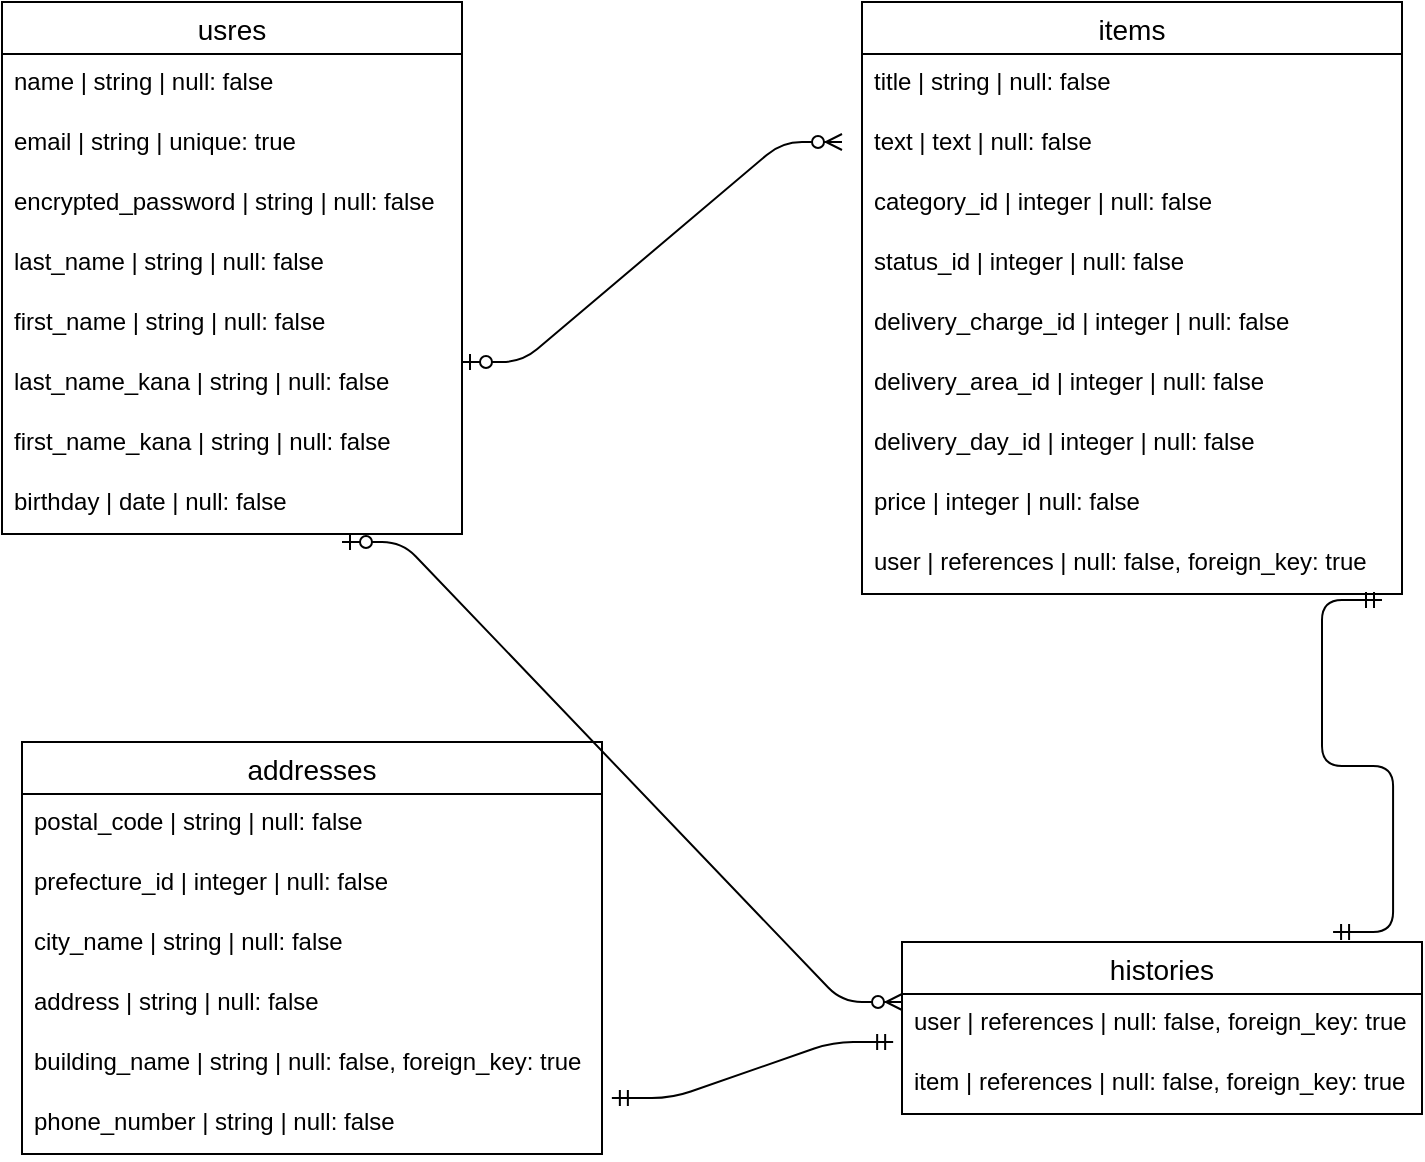<mxfile>
    <diagram id="VVi1pHS5RNQx5nSF3aWT" name="ページ1">
        <mxGraphModel dx="695" dy="559" grid="1" gridSize="10" guides="1" tooltips="1" connect="1" arrows="1" fold="1" page="1" pageScale="1" pageWidth="827" pageHeight="1169" math="0" shadow="0">
            <root>
                <mxCell id="0"/>
                <mxCell id="1" parent="0"/>
                <mxCell id="141" value="items" style="swimlane;fontStyle=0;childLayout=stackLayout;horizontal=1;startSize=26;horizontalStack=0;resizeParent=1;resizeParentMax=0;resizeLast=0;collapsible=1;marginBottom=0;align=center;fontSize=14;" vertex="1" parent="1">
                    <mxGeometry x="470" y="40" width="270" height="296" as="geometry"/>
                </mxCell>
                <mxCell id="142" value="title               | string     | null: false    " style="text;strokeColor=none;fillColor=none;spacingLeft=4;spacingRight=4;overflow=hidden;rotatable=0;points=[[0,0.5],[1,0.5]];portConstraint=eastwest;fontSize=12;" vertex="1" parent="141">
                    <mxGeometry y="26" width="270" height="30" as="geometry"/>
                </mxCell>
                <mxCell id="143" value="text                | text       | null: false " style="text;strokeColor=none;fillColor=none;spacingLeft=4;spacingRight=4;overflow=hidden;rotatable=0;points=[[0,0.5],[1,0.5]];portConstraint=eastwest;fontSize=12;" vertex="1" parent="141">
                    <mxGeometry y="56" width="270" height="30" as="geometry"/>
                </mxCell>
                <mxCell id="170" value="category_id         | integer    | null: false" style="text;strokeColor=none;fillColor=none;spacingLeft=4;spacingRight=4;overflow=hidden;rotatable=0;points=[[0,0.5],[1,0.5]];portConstraint=eastwest;fontSize=12;" vertex="1" parent="141">
                    <mxGeometry y="86" width="270" height="30" as="geometry"/>
                </mxCell>
                <mxCell id="172" value="status_id           | integer    | null: false " style="text;strokeColor=none;fillColor=none;spacingLeft=4;spacingRight=4;overflow=hidden;rotatable=0;points=[[0,0.5],[1,0.5]];portConstraint=eastwest;fontSize=12;" vertex="1" parent="141">
                    <mxGeometry y="116" width="270" height="30" as="geometry"/>
                </mxCell>
                <mxCell id="171" value="delivery_charge_id  | integer    | null: false" style="text;strokeColor=none;fillColor=none;spacingLeft=4;spacingRight=4;overflow=hidden;rotatable=0;points=[[0,0.5],[1,0.5]];portConstraint=eastwest;fontSize=12;" vertex="1" parent="141">
                    <mxGeometry y="146" width="270" height="30" as="geometry"/>
                </mxCell>
                <mxCell id="173" value="delivery_area_id    | integer    | null: false  " style="text;strokeColor=none;fillColor=none;spacingLeft=4;spacingRight=4;overflow=hidden;rotatable=0;points=[[0,0.5],[1,0.5]];portConstraint=eastwest;fontSize=12;" vertex="1" parent="141">
                    <mxGeometry y="176" width="270" height="30" as="geometry"/>
                </mxCell>
                <mxCell id="174" value="delivery_day_id    | integer    | null: false " style="text;strokeColor=none;fillColor=none;spacingLeft=4;spacingRight=4;overflow=hidden;rotatable=0;points=[[0,0.5],[1,0.5]];portConstraint=eastwest;fontSize=12;" vertex="1" parent="141">
                    <mxGeometry y="206" width="270" height="30" as="geometry"/>
                </mxCell>
                <mxCell id="175" value="price               | integer    | null: false " style="text;strokeColor=none;fillColor=none;spacingLeft=4;spacingRight=4;overflow=hidden;rotatable=0;points=[[0,0.5],[1,0.5]];portConstraint=eastwest;fontSize=12;" vertex="1" parent="141">
                    <mxGeometry y="236" width="270" height="30" as="geometry"/>
                </mxCell>
                <mxCell id="144" value="user                | references | null: false, foreign_key: true " style="text;strokeColor=none;fillColor=none;spacingLeft=4;spacingRight=4;overflow=hidden;rotatable=0;points=[[0,0.5],[1,0.5]];portConstraint=eastwest;fontSize=12;" vertex="1" parent="141">
                    <mxGeometry y="266" width="270" height="30" as="geometry"/>
                </mxCell>
                <mxCell id="145" value="addresses " style="swimlane;fontStyle=0;childLayout=stackLayout;horizontal=1;startSize=26;horizontalStack=0;resizeParent=1;resizeParentMax=0;resizeLast=0;collapsible=1;marginBottom=0;align=center;fontSize=14;" vertex="1" parent="1">
                    <mxGeometry x="50" y="410" width="290" height="206" as="geometry"/>
                </mxCell>
                <mxCell id="146" value="postal_code         | string  | null: false" style="text;strokeColor=none;fillColor=none;spacingLeft=4;spacingRight=4;overflow=hidden;rotatable=0;points=[[0,0.5],[1,0.5]];portConstraint=eastwest;fontSize=12;" vertex="1" parent="145">
                    <mxGeometry y="26" width="290" height="30" as="geometry"/>
                </mxCell>
                <mxCell id="147" value="prefecture_id       | integer | null: false " style="text;strokeColor=none;fillColor=none;spacingLeft=4;spacingRight=4;overflow=hidden;rotatable=0;points=[[0,0.5],[1,0.5]];portConstraint=eastwest;fontSize=12;" vertex="1" parent="145">
                    <mxGeometry y="56" width="290" height="30" as="geometry"/>
                </mxCell>
                <mxCell id="148" value="city_name           | string  | null: false" style="text;strokeColor=none;fillColor=none;spacingLeft=4;spacingRight=4;overflow=hidden;rotatable=0;points=[[0,0.5],[1,0.5]];portConstraint=eastwest;fontSize=12;" vertex="1" parent="145">
                    <mxGeometry y="86" width="290" height="30" as="geometry"/>
                </mxCell>
                <mxCell id="180" value="address             | string  | null: false" style="text;strokeColor=none;fillColor=none;spacingLeft=4;spacingRight=4;overflow=hidden;rotatable=0;points=[[0,0.5],[1,0.5]];portConstraint=eastwest;fontSize=12;" vertex="1" parent="145">
                    <mxGeometry y="116" width="290" height="30" as="geometry"/>
                </mxCell>
                <mxCell id="181" value="building_name       | string  | null: false, foreign_key: true " style="text;strokeColor=none;fillColor=none;spacingLeft=4;spacingRight=4;overflow=hidden;rotatable=0;points=[[0,0.5],[1,0.5]];portConstraint=eastwest;fontSize=12;" vertex="1" parent="145">
                    <mxGeometry y="146" width="290" height="30" as="geometry"/>
                </mxCell>
                <mxCell id="182" value="phone_number        | string  | null: false " style="text;strokeColor=none;fillColor=none;spacingLeft=4;spacingRight=4;overflow=hidden;rotatable=0;points=[[0,0.5],[1,0.5]];portConstraint=eastwest;fontSize=12;" vertex="1" parent="145">
                    <mxGeometry y="176" width="290" height="30" as="geometry"/>
                </mxCell>
                <mxCell id="149" value="histories" style="swimlane;fontStyle=0;childLayout=stackLayout;horizontal=1;startSize=26;horizontalStack=0;resizeParent=1;resizeParentMax=0;resizeLast=0;collapsible=1;marginBottom=0;align=center;fontSize=14;" vertex="1" parent="1">
                    <mxGeometry x="490" y="510" width="260" height="86" as="geometry"/>
                </mxCell>
                <mxCell id="151" value="user                | references | null: false, foreign_key: true  " style="text;strokeColor=none;fillColor=none;spacingLeft=4;spacingRight=4;overflow=hidden;rotatable=0;points=[[0,0.5],[1,0.5]];portConstraint=eastwest;fontSize=12;" vertex="1" parent="149">
                    <mxGeometry y="26" width="260" height="30" as="geometry"/>
                </mxCell>
                <mxCell id="152" value="item                | references | null: false, foreign_key: true" style="text;strokeColor=none;fillColor=none;spacingLeft=4;spacingRight=4;overflow=hidden;rotatable=0;points=[[0,0.5],[1,0.5]];portConstraint=eastwest;fontSize=12;" vertex="1" parent="149">
                    <mxGeometry y="56" width="260" height="30" as="geometry"/>
                </mxCell>
                <mxCell id="158" value="usres" style="swimlane;fontStyle=0;childLayout=stackLayout;horizontal=1;startSize=26;horizontalStack=0;resizeParent=1;resizeParentMax=0;resizeLast=0;collapsible=1;marginBottom=0;align=center;fontSize=14;" vertex="1" parent="1">
                    <mxGeometry x="40" y="40" width="230" height="266" as="geometry"/>
                </mxCell>
                <mxCell id="160" value="name                | string | null: false" style="text;strokeColor=none;fillColor=none;spacingLeft=4;spacingRight=4;overflow=hidden;rotatable=0;points=[[0,0.5],[1,0.5]];portConstraint=eastwest;fontSize=12;" vertex="1" parent="158">
                    <mxGeometry y="26" width="230" height="30" as="geometry"/>
                </mxCell>
                <mxCell id="161" value="email               | string | unique: true" style="text;strokeColor=none;fillColor=none;spacingLeft=4;spacingRight=4;overflow=hidden;rotatable=0;points=[[0,0.5],[1,0.5]];portConstraint=eastwest;fontSize=12;" vertex="1" parent="158">
                    <mxGeometry y="56" width="230" height="30" as="geometry"/>
                </mxCell>
                <mxCell id="162" value="encrypted_password  | string | null: false" style="text;strokeColor=none;fillColor=none;spacingLeft=4;spacingRight=4;overflow=hidden;rotatable=0;points=[[0,0.5],[1,0.5]];portConstraint=eastwest;fontSize=12;" vertex="1" parent="158">
                    <mxGeometry y="86" width="230" height="30" as="geometry"/>
                </mxCell>
                <mxCell id="163" value="last_name           | string | null: false" style="text;strokeColor=none;fillColor=none;spacingLeft=4;spacingRight=4;overflow=hidden;rotatable=0;points=[[0,0.5],[1,0.5]];portConstraint=eastwest;fontSize=12;" vertex="1" parent="158">
                    <mxGeometry y="116" width="230" height="30" as="geometry"/>
                </mxCell>
                <mxCell id="165" value=" first_name          | string | null: false" style="text;strokeColor=none;fillColor=none;spacingLeft=4;spacingRight=4;overflow=hidden;rotatable=0;points=[[0,0.5],[1,0.5]];portConstraint=eastwest;fontSize=12;" vertex="1" parent="158">
                    <mxGeometry y="146" width="230" height="30" as="geometry"/>
                </mxCell>
                <mxCell id="167" value="last_name_kana      | string | null: false" style="text;strokeColor=none;fillColor=none;spacingLeft=4;spacingRight=4;overflow=hidden;rotatable=0;points=[[0,0.5],[1,0.5]];portConstraint=eastwest;fontSize=12;" vertex="1" parent="158">
                    <mxGeometry y="176" width="230" height="30" as="geometry"/>
                </mxCell>
                <mxCell id="168" value="first_name_kana     | string | null: false " style="text;strokeColor=none;fillColor=none;spacingLeft=4;spacingRight=4;overflow=hidden;rotatable=0;points=[[0,0.5],[1,0.5]];portConstraint=eastwest;fontSize=12;" vertex="1" parent="158">
                    <mxGeometry y="206" width="230" height="30" as="geometry"/>
                </mxCell>
                <mxCell id="169" value="birthday            | date   | null: false" style="text;strokeColor=none;fillColor=none;spacingLeft=4;spacingRight=4;overflow=hidden;rotatable=0;points=[[0,0.5],[1,0.5]];portConstraint=eastwest;fontSize=12;" vertex="1" parent="158">
                    <mxGeometry y="236" width="230" height="30" as="geometry"/>
                </mxCell>
                <mxCell id="185" value="" style="edgeStyle=entityRelationEdgeStyle;fontSize=12;html=1;endArrow=ERzeroToMany;startArrow=ERzeroToOne;" edge="1" parent="1">
                    <mxGeometry width="100" height="100" relative="1" as="geometry">
                        <mxPoint x="270" y="220" as="sourcePoint"/>
                        <mxPoint x="460" y="110" as="targetPoint"/>
                    </mxGeometry>
                </mxCell>
                <mxCell id="186" value="" style="edgeStyle=entityRelationEdgeStyle;fontSize=12;html=1;endArrow=ERzeroToMany;startArrow=ERzeroToOne;" edge="1" parent="1">
                    <mxGeometry width="100" height="100" relative="1" as="geometry">
                        <mxPoint x="210" y="310" as="sourcePoint"/>
                        <mxPoint x="490" y="540" as="targetPoint"/>
                    </mxGeometry>
                </mxCell>
                <mxCell id="187" value="" style="edgeStyle=entityRelationEdgeStyle;fontSize=12;html=1;endArrow=ERmandOne;startArrow=ERmandOne;exitX=0.829;exitY=-0.058;exitDx=0;exitDy=0;exitPerimeter=0;" edge="1" parent="1" source="149">
                    <mxGeometry width="100" height="100" relative="1" as="geometry">
                        <mxPoint x="700" y="500" as="sourcePoint"/>
                        <mxPoint x="730" y="339" as="targetPoint"/>
                    </mxGeometry>
                </mxCell>
                <mxCell id="188" value="" style="edgeStyle=entityRelationEdgeStyle;fontSize=12;html=1;endArrow=ERmandOne;startArrow=ERmandOne;entryX=-0.017;entryY=0.8;entryDx=0;entryDy=0;entryPerimeter=0;exitX=1.017;exitY=0.067;exitDx=0;exitDy=0;exitPerimeter=0;" edge="1" parent="1" source="182" target="151">
                    <mxGeometry width="100" height="100" relative="1" as="geometry">
                        <mxPoint x="300" y="603" as="sourcePoint"/>
                        <mxPoint x="400" y="503" as="targetPoint"/>
                    </mxGeometry>
                </mxCell>
            </root>
        </mxGraphModel>
    </diagram>
</mxfile>